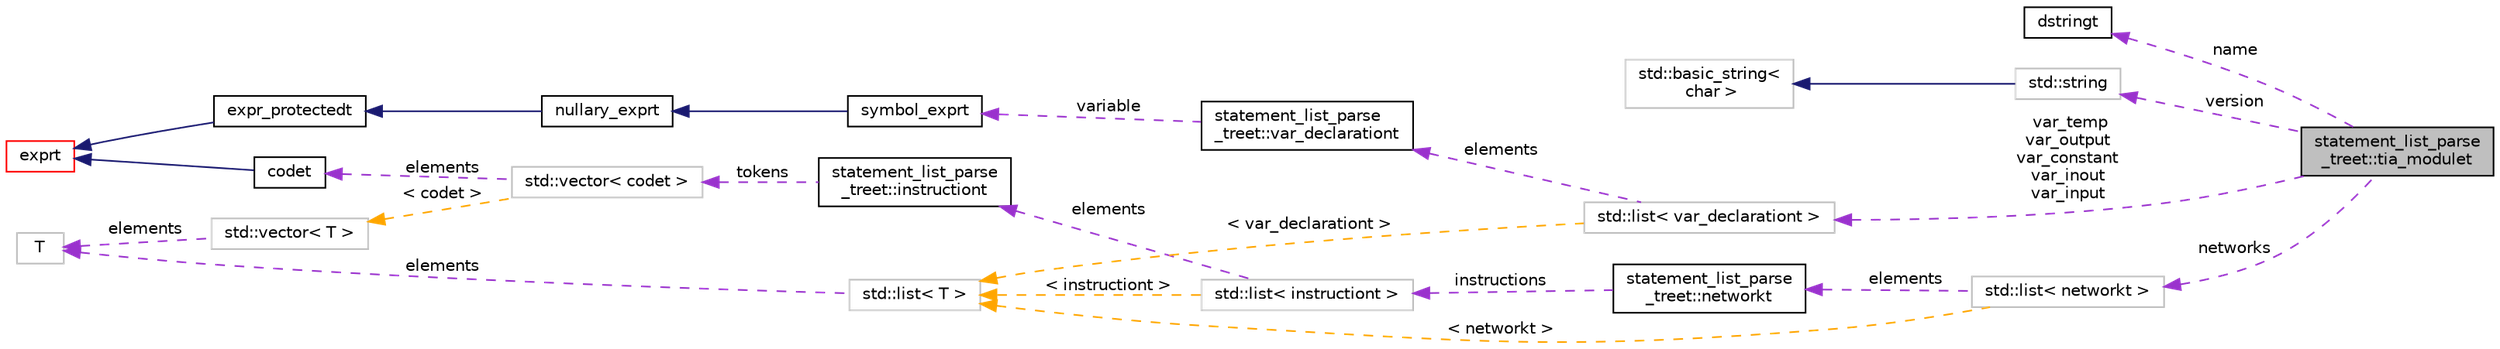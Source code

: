 digraph "statement_list_parse_treet::tia_modulet"
{
 // LATEX_PDF_SIZE
  bgcolor="transparent";
  edge [fontname="Helvetica",fontsize="10",labelfontname="Helvetica",labelfontsize="10"];
  node [fontname="Helvetica",fontsize="10",shape=record];
  rankdir="LR";
  Node1 [label="statement_list_parse\l_treet::tia_modulet",height=0.2,width=0.4,color="black", fillcolor="grey75", style="filled", fontcolor="black",tooltip="Base element of all modules in the Totally Integrated Automation (TIA) portal by Siemens."];
  Node2 -> Node1 [dir="back",color="darkorchid3",fontsize="10",style="dashed",label=" name" ,fontname="Helvetica"];
  Node2 [label="dstringt",height=0.2,width=0.4,color="black",URL="$classdstringt.html",tooltip="dstringt has one field, an unsigned integer no which is an index into a static table of strings."];
  Node3 -> Node1 [dir="back",color="darkorchid3",fontsize="10",style="dashed",label=" version" ,fontname="Helvetica"];
  Node3 [label="std::string",height=0.2,width=0.4,color="grey75",tooltip="STL class."];
  Node4 -> Node3 [dir="back",color="midnightblue",fontsize="10",style="solid",fontname="Helvetica"];
  Node4 [label="std::basic_string\<\l char \>",height=0.2,width=0.4,color="grey75",tooltip="STL class."];
  Node5 -> Node1 [dir="back",color="darkorchid3",fontsize="10",style="dashed",label=" networks" ,fontname="Helvetica"];
  Node5 [label="std::list\< networkt \>",height=0.2,width=0.4,color="grey75",tooltip=" "];
  Node6 -> Node5 [dir="back",color="darkorchid3",fontsize="10",style="dashed",label=" elements" ,fontname="Helvetica"];
  Node6 [label="statement_list_parse\l_treet::networkt",height=0.2,width=0.4,color="black",URL="$structstatement__list__parse__treet_1_1networkt.html",tooltip="Representation of a network in Siemens TIA."];
  Node7 -> Node6 [dir="back",color="darkorchid3",fontsize="10",style="dashed",label=" instructions" ,fontname="Helvetica"];
  Node7 [label="std::list\< instructiont \>",height=0.2,width=0.4,color="grey75",tooltip=" "];
  Node8 -> Node7 [dir="back",color="darkorchid3",fontsize="10",style="dashed",label=" elements" ,fontname="Helvetica"];
  Node8 [label="statement_list_parse\l_treet::instructiont",height=0.2,width=0.4,color="black",URL="$structstatement__list__parse__treet_1_1instructiont.html",tooltip="Represents a regular Statement List instruction which consists out of one or more codet tokens."];
  Node9 -> Node8 [dir="back",color="darkorchid3",fontsize="10",style="dashed",label=" tokens" ,fontname="Helvetica"];
  Node9 [label="std::vector\< codet \>",height=0.2,width=0.4,color="grey75",tooltip=" "];
  Node10 -> Node9 [dir="back",color="darkorchid3",fontsize="10",style="dashed",label=" elements" ,fontname="Helvetica"];
  Node10 [label="codet",height=0.2,width=0.4,color="black",URL="$classcodet.html",tooltip="Data structure for representing an arbitrary statement in a program."];
  Node11 -> Node10 [dir="back",color="midnightblue",fontsize="10",style="solid",fontname="Helvetica"];
  Node11 [label="exprt",height=0.2,width=0.4,color="red",URL="$classexprt.html",tooltip="Base class for all expressions."];
  Node17 -> Node9 [dir="back",color="orange",fontsize="10",style="dashed",label=" \< codet \>" ,fontname="Helvetica"];
  Node17 [label="std::vector\< T \>",height=0.2,width=0.4,color="grey75",tooltip="STL class."];
  Node18 -> Node17 [dir="back",color="darkorchid3",fontsize="10",style="dashed",label=" elements" ,fontname="Helvetica"];
  Node18 [label="T",height=0.2,width=0.4,color="grey75",tooltip=" "];
  Node20 -> Node7 [dir="back",color="orange",fontsize="10",style="dashed",label=" \< instructiont \>" ,fontname="Helvetica"];
  Node20 [label="std::list\< T \>",height=0.2,width=0.4,color="grey75",tooltip="STL class."];
  Node18 -> Node20 [dir="back",color="darkorchid3",fontsize="10",style="dashed",label=" elements" ,fontname="Helvetica"];
  Node20 -> Node5 [dir="back",color="orange",fontsize="10",style="dashed",label=" \< networkt \>" ,fontname="Helvetica"];
  Node21 -> Node1 [dir="back",color="darkorchid3",fontsize="10",style="dashed",label=" var_temp\nvar_output\nvar_constant\nvar_inout\nvar_input" ,fontname="Helvetica"];
  Node21 [label="std::list\< var_declarationt \>",height=0.2,width=0.4,color="grey75",tooltip=" "];
  Node22 -> Node21 [dir="back",color="darkorchid3",fontsize="10",style="dashed",label=" elements" ,fontname="Helvetica"];
  Node22 [label="statement_list_parse\l_treet::var_declarationt",height=0.2,width=0.4,color="black",URL="$structstatement__list__parse__treet_1_1var__declarationt.html",tooltip="Struct for a single variable declaration in Statement List."];
  Node23 -> Node22 [dir="back",color="darkorchid3",fontsize="10",style="dashed",label=" variable" ,fontname="Helvetica"];
  Node23 [label="symbol_exprt",height=0.2,width=0.4,color="black",URL="$classsymbol__exprt.html",tooltip="Expression to hold a symbol (variable)"];
  Node24 -> Node23 [dir="back",color="midnightblue",fontsize="10",style="solid",fontname="Helvetica"];
  Node24 [label="nullary_exprt",height=0.2,width=0.4,color="black",URL="$classnullary__exprt.html",tooltip="An expression without operands."];
  Node25 -> Node24 [dir="back",color="midnightblue",fontsize="10",style="solid",fontname="Helvetica"];
  Node25 [label="expr_protectedt",height=0.2,width=0.4,color="black",URL="$classexpr__protectedt.html",tooltip="Base class for all expressions."];
  Node11 -> Node25 [dir="back",color="midnightblue",fontsize="10",style="solid",fontname="Helvetica"];
  Node20 -> Node21 [dir="back",color="orange",fontsize="10",style="dashed",label=" \< var_declarationt \>" ,fontname="Helvetica"];
}
